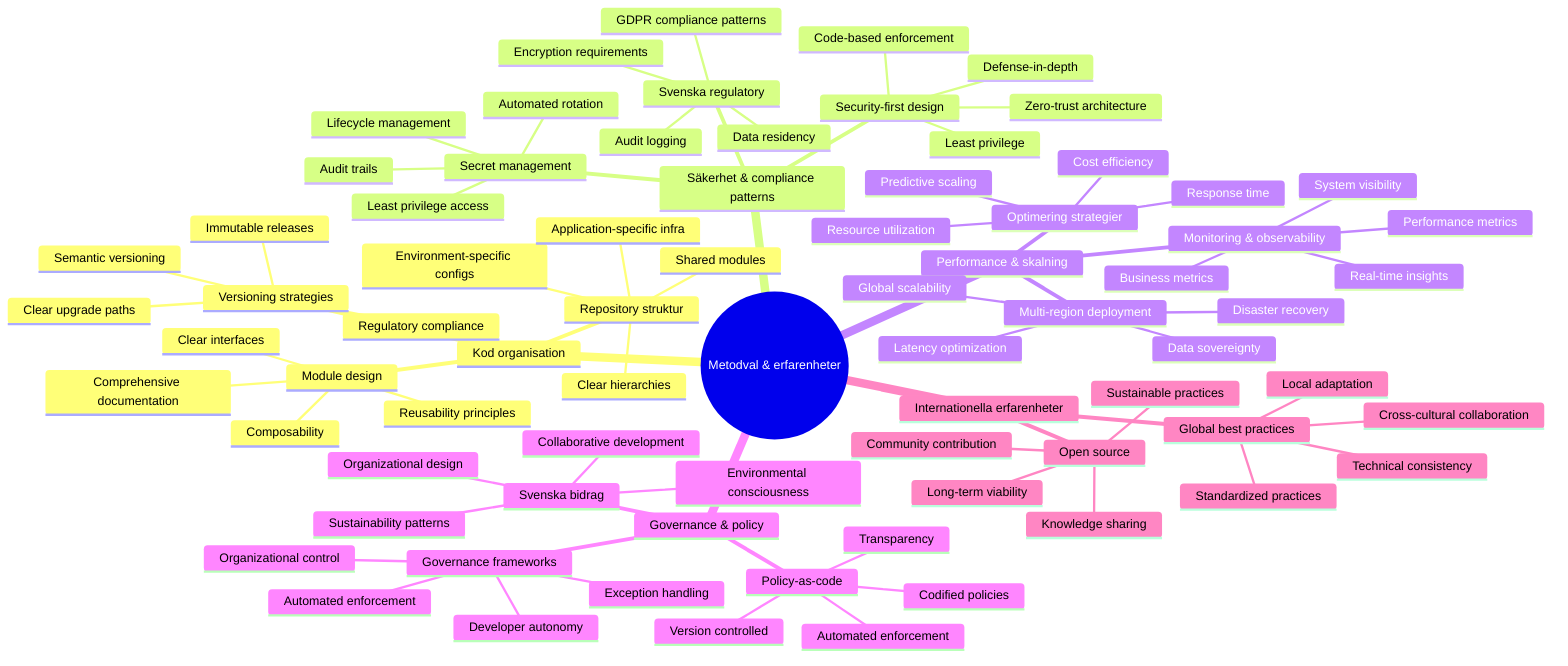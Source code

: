 mindmap
  root((Metodval & erfarenheter))
    Kod organisation
      Repository struktur
        Shared modules
        Environment-specific configs
        Application-specific infra
        Clear hierarchies
      Module design
        Reusability principles
        Composability
        Clear interfaces
        Comprehensive documentation
      Versioning strategies
        Semantic versioning
        Immutable releases
        Clear upgrade paths
        Regulatory compliance
    Säkerhet & compliance patterns
      Security-first design
        Defense-in-depth
        Least privilege
        Zero-trust architecture
        Code-based enforcement
      Svenska regulatory
        GDPR compliance patterns
        Data residency
        Encryption requirements
        Audit logging
      Secret management
        Automated rotation
        Audit trails
        Least privilege access
        Lifecycle management
    Performance & skalning
      Optimering strategier
        Cost efficiency
        Resource utilization
        Response time
        Predictive scaling
      Multi-region deployment
        Global scalability
        Data sovereignty
        Latency optimization
        Disaster recovery
      Monitoring & observability
        System visibility
        Real-time insights
        Performance metrics
        Business metrics
    Governance & policy
      Governance frameworks
        Developer autonomy
        Organizational control
        Automated enforcement
        Exception handling
      Policy-as-code
        Codified policies
        Version controlled
        Automated enforcement
        Transparency
      Svenska bidrag
        Organizational design
        Environmental consciousness
        Collaborative development
        Sustainability patterns
    Internationella erfarenheter
      Global best practices
        Cross-cultural collaboration
        Technical consistency
        Local adaptation
        Standardized practices
      Open source
        Community contribution
        Knowledge sharing
        Sustainable practices
        Long-term viability